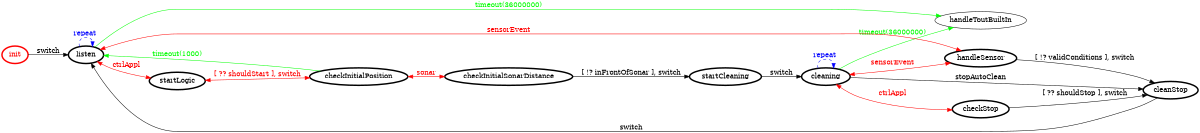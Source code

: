 /*
*
* A GraphViz DOT FSM description 
* Please use a GraphViz visualizer (like http://www.webgraphviz.com)
*  
*/

digraph finite_state_machine {
	rankdir=LR
	size="8,5"
	
	init [ color = red ][ fontcolor = red ][ penwidth = 3 ]
	cleaning [ color = black ][ fontcolor = black ][ penwidth = 3 ]
	startLogic [ color = black ][ fontcolor = black ][ penwidth = 3 ]
	handleSensor [ color = black ][ fontcolor = black ][ penwidth = 3 ]
	checkInitialSonarDistance [ color = black ][ fontcolor = black ][ penwidth = 3 ]
	startCleaning [ color = black ][ fontcolor = black ][ penwidth = 3 ]
	checkStop [ color = black ][ fontcolor = black ][ penwidth = 3 ]
	cleanStop [ color = black ][ fontcolor = black ][ penwidth = 3 ]
	listen [ color = black ][ fontcolor = black ][ penwidth = 3 ]
	checkInitialPosition [ color = black ][ fontcolor = black ][ penwidth = 3 ]
	
	startLogic -> checkInitialPosition [ label = "[ ?? shouldStart ], switch" ][ color = red ][ fontcolor = red ][ dir = both ]
	listen -> startLogic [ label = "ctrlAppl" ][ color = red ][ fontcolor = red ][ dir = both ]
	cleanStop -> listen [ label = "switch" ][ color = black ][ fontcolor = black ]
	checkInitialPosition -> checkInitialSonarDistance [ label = "sonar" ][ color = red ][ fontcolor = red ][ dir = both ]
	listen -> handleSensor [ label = "sensorEvent" ][ color = red ][ fontcolor = red ][ dir = both ]
	checkInitialPosition -> listen [ label = "timeout(1000)" ][ color = green ][ fontcolor = green ]
	startCleaning -> cleaning [ label = "switch" ][ color = black ][ fontcolor = black ]
	listen -> handleToutBuiltIn [ label = "timeout(36000000)" ][ color = green ][ fontcolor = green ]
	checkInitialSonarDistance -> startCleaning [ label = "[ !? inFrontOfSonar ], switch" ][ color = black ][ fontcolor = black ]
	cleaning -> handleSensor [ label = "sensorEvent" ][ color = red ][ fontcolor = red ][ dir = both ]
	listen -> listen [ label = "repeat "][ style = dashed ][ color = blue ][ fontcolor = blue ]
	init -> listen [ label = "switch" ][ color = black ][ fontcolor = black ]
	checkStop -> cleanStop [ label = "[ ?? shouldStop ], switch" ][ color = black ][ fontcolor = black ]
	handleSensor -> cleanStop [ label = "[ !? validConditions ], switch" ][ color = black ][ fontcolor = black ]
	cleaning -> cleaning [ label = "repeat "][ style = dashed ][ color = blue ][ fontcolor = blue ]
	cleaning -> handleToutBuiltIn [ label = "timeout(36000000)" ][ color = green ][ fontcolor = green ]
	cleaning -> checkStop [ label = "ctrlAppl" ][ color = red ][ fontcolor = red ][ dir = both ]
	cleaning -> cleanStop [ label = "stopAutoClean" ][ color = black ][ fontcolor = black ]
}
